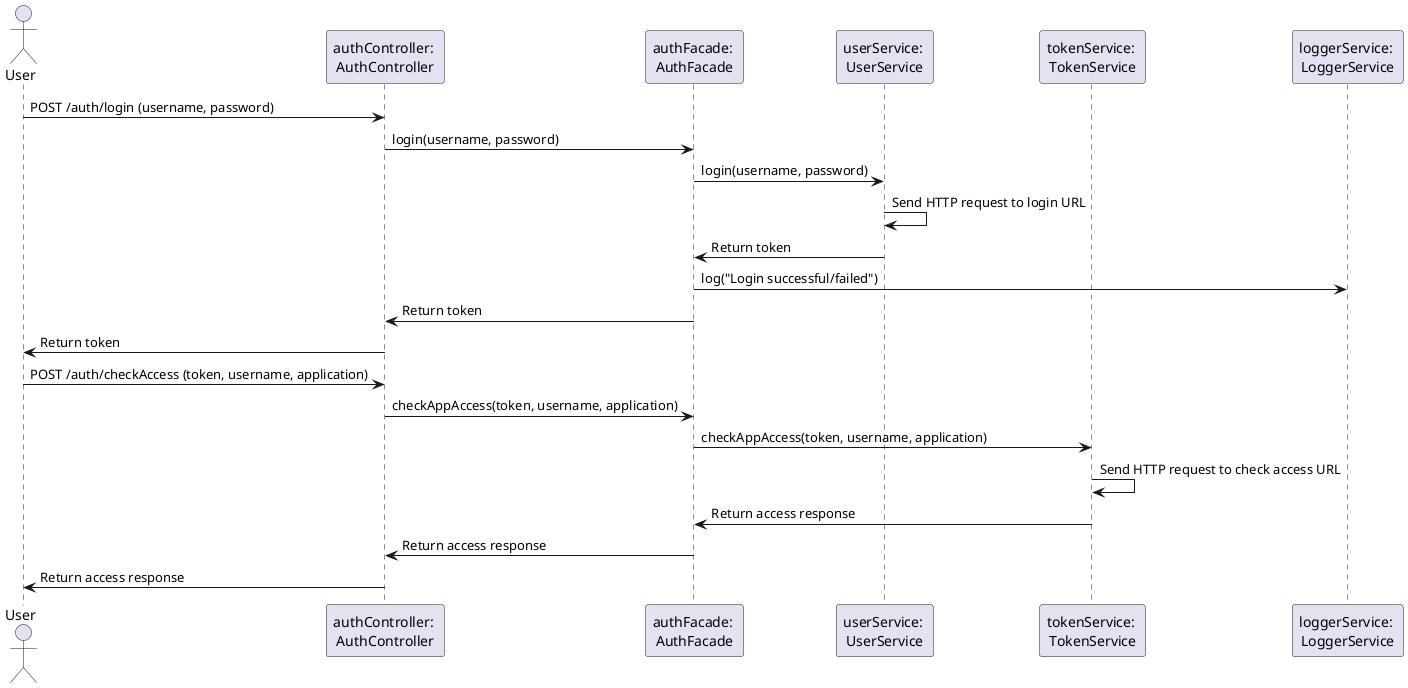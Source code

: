 @startuml
actor User
participant "authController: \nAuthController" as AC
participant "authFacade: \nAuthFacade" as AF
participant "userService: \nUserService" as US
participant "tokenService: \nTokenService" as TS
participant "loggerService: \nLoggerService" as LS

User -> AC: POST /auth/login (username, password)
AC -> AF: login(username, password)
AF -> US: login(username, password)
US -> US: Send HTTP request to login URL
US -> AF: Return token
AF -> LS: log("Login successful/failed")
AF -> AC: Return token
AC -> User: Return token

User -> AC: POST /auth/checkAccess (token, username, application)
AC -> AF: checkAppAccess(token, username, application)
AF -> TS: checkAppAccess(token, username, application)
TS -> TS: Send HTTP request to check access URL
TS -> AF: Return access response
AF -> AC: Return access response
AC -> User: Return access response

@enduml
